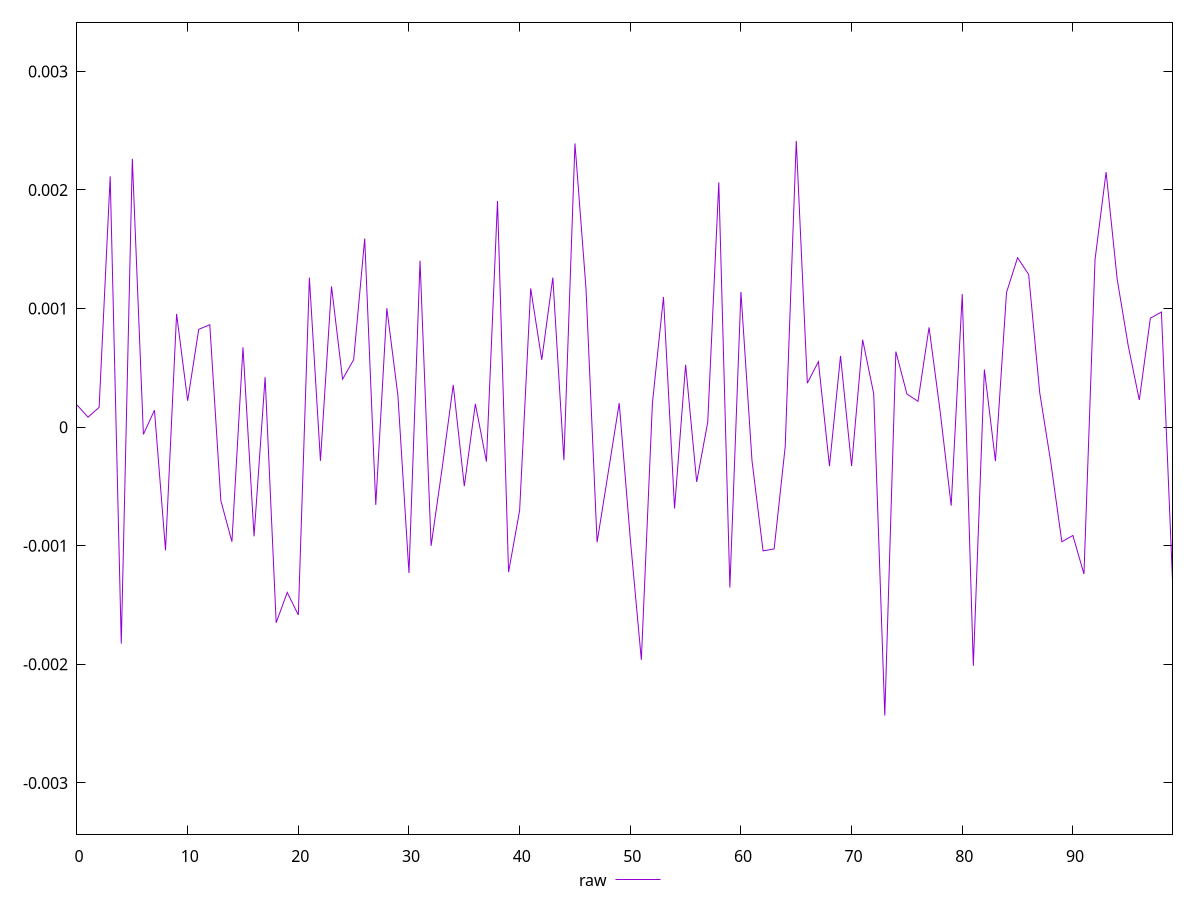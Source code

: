reset

$raw <<EOF
0 0.00018715819351752903
1 0.00008432752881364688
2 0.00016738014350771104
3 0.002115209434940068
4 -0.0018246926577658894
5 0.0022627784042194062
6 -0.000060646561321874014
7 0.00014277564975450854
8 -0.001038376292201644
9 0.0009549371667829565
10 0.00022229960198749538
11 0.0008249406391492764
12 0.0008639083187619787
13 -0.0006199051112490645
14 -0.0009658342833890763
15 0.0006728891821940711
16 -0.0009201036397408033
17 0.0004218133711254368
18 -0.0016488501125389609
19 -0.0013935359938609731
20 -0.001583734807581833
21 0.0012603341186557717
22 -0.00028402546952606183
23 0.0011868565027458298
24 0.0004041146246584854
25 0.0005686598963828054
26 0.0015903342173210816
27 -0.0006553595010559118
28 0.0010029927738648547
29 0.00026650847741164634
30 -0.0012292827824968383
31 0.0014034904222668069
32 -0.0010004799472673979
33 -0.0003442080836236988
34 0.0003556461656930821
35 -0.000497143086245945
36 0.00019627860454699968
37 -0.0002901001110953349
38 0.00190664942100141
39 -0.0012219330774606275
40 -0.0007025925288829962
41 0.0011698576836159263
42 0.0005677877818987251
43 0.0012614677071918262
44 -0.00027808661682885685
45 0.0023922717755982493
46 0.0011665041859561672
47 -0.0009704752651327842
48 -0.0003859198328070473
49 0.0002028449115738115
50 -0.0009403815021495904
51 -0.0019618749665486087
52 0.00020173829790198997
53 0.0010972951239776756
54 -0.0006860555968121968
55 0.0005266433088856201
56 -0.0004620663798569463
57 0.00004226080189264764
58 0.0020641146380750083
59 -0.0013519163611722456
60 0.0011401970497045902
61 -0.00028305449466158457
62 -0.00104315543028924
63 -0.0010264814204780598
64 -0.00016482538511684348
65 0.002413939799943628
66 0.00037080862456643907
67 0.0005526262495989775
68 -0.00032890656454371696
69 0.0006006529533155719
70 -0.0003277497250876157
71 0.0007369740700562061
72 0.0002811976110582079
73 -0.0024315460696130863
74 0.0006371901717949366
75 0.0002799751949438614
76 0.00021808984792302393
77 0.000841600428976213
78 0.0001349663409417468
79 -0.0006614870579953586
80 0.0011223398721684785
81 -0.0020126129813666355
82 0.0004864134125193731
83 -0.0002858405904885791
84 0.0011354328705684882
85 0.0014293349485696646
86 0.0012874125821287538
87 0.0002912997070851034
88 -0.0002957100862193562
89 -0.0009663770799798388
90 -0.0009132412630663431
91 -0.0012386084246187928
92 0.001413885653704724
93 0.002151196803153304
94 0.0012488866877663277
95 0.0006864297375209017
96 0.00022930980909723569
97 0.0009189038725509316
98 0.0009711284001843277
99 -0.0012896607872668233
EOF

set key outside below
set xrange [0:99]
set yrange [-0.0034315460696130863:0.003413939799943628]
set trange [-0.0034315460696130863:0.003413939799943628]
set terminal svg size 640, 500 enhanced background rgb 'white'
set output "report_00017_2021-02-10T15-08-03.406Z/meta/pScore-difference/samples/pages/raw/values.svg"

plot $raw title "raw" with line

reset
